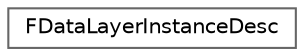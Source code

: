 digraph "Graphical Class Hierarchy"
{
 // INTERACTIVE_SVG=YES
 // LATEX_PDF_SIZE
  bgcolor="transparent";
  edge [fontname=Helvetica,fontsize=10,labelfontname=Helvetica,labelfontsize=10];
  node [fontname=Helvetica,fontsize=10,shape=box,height=0.2,width=0.4];
  rankdir="LR";
  Node0 [id="Node000000",label="FDataLayerInstanceDesc",height=0.2,width=0.4,color="grey40", fillcolor="white", style="filled",URL="$d0/d08/classFDataLayerInstanceDesc.html",tooltip=" "];
}
